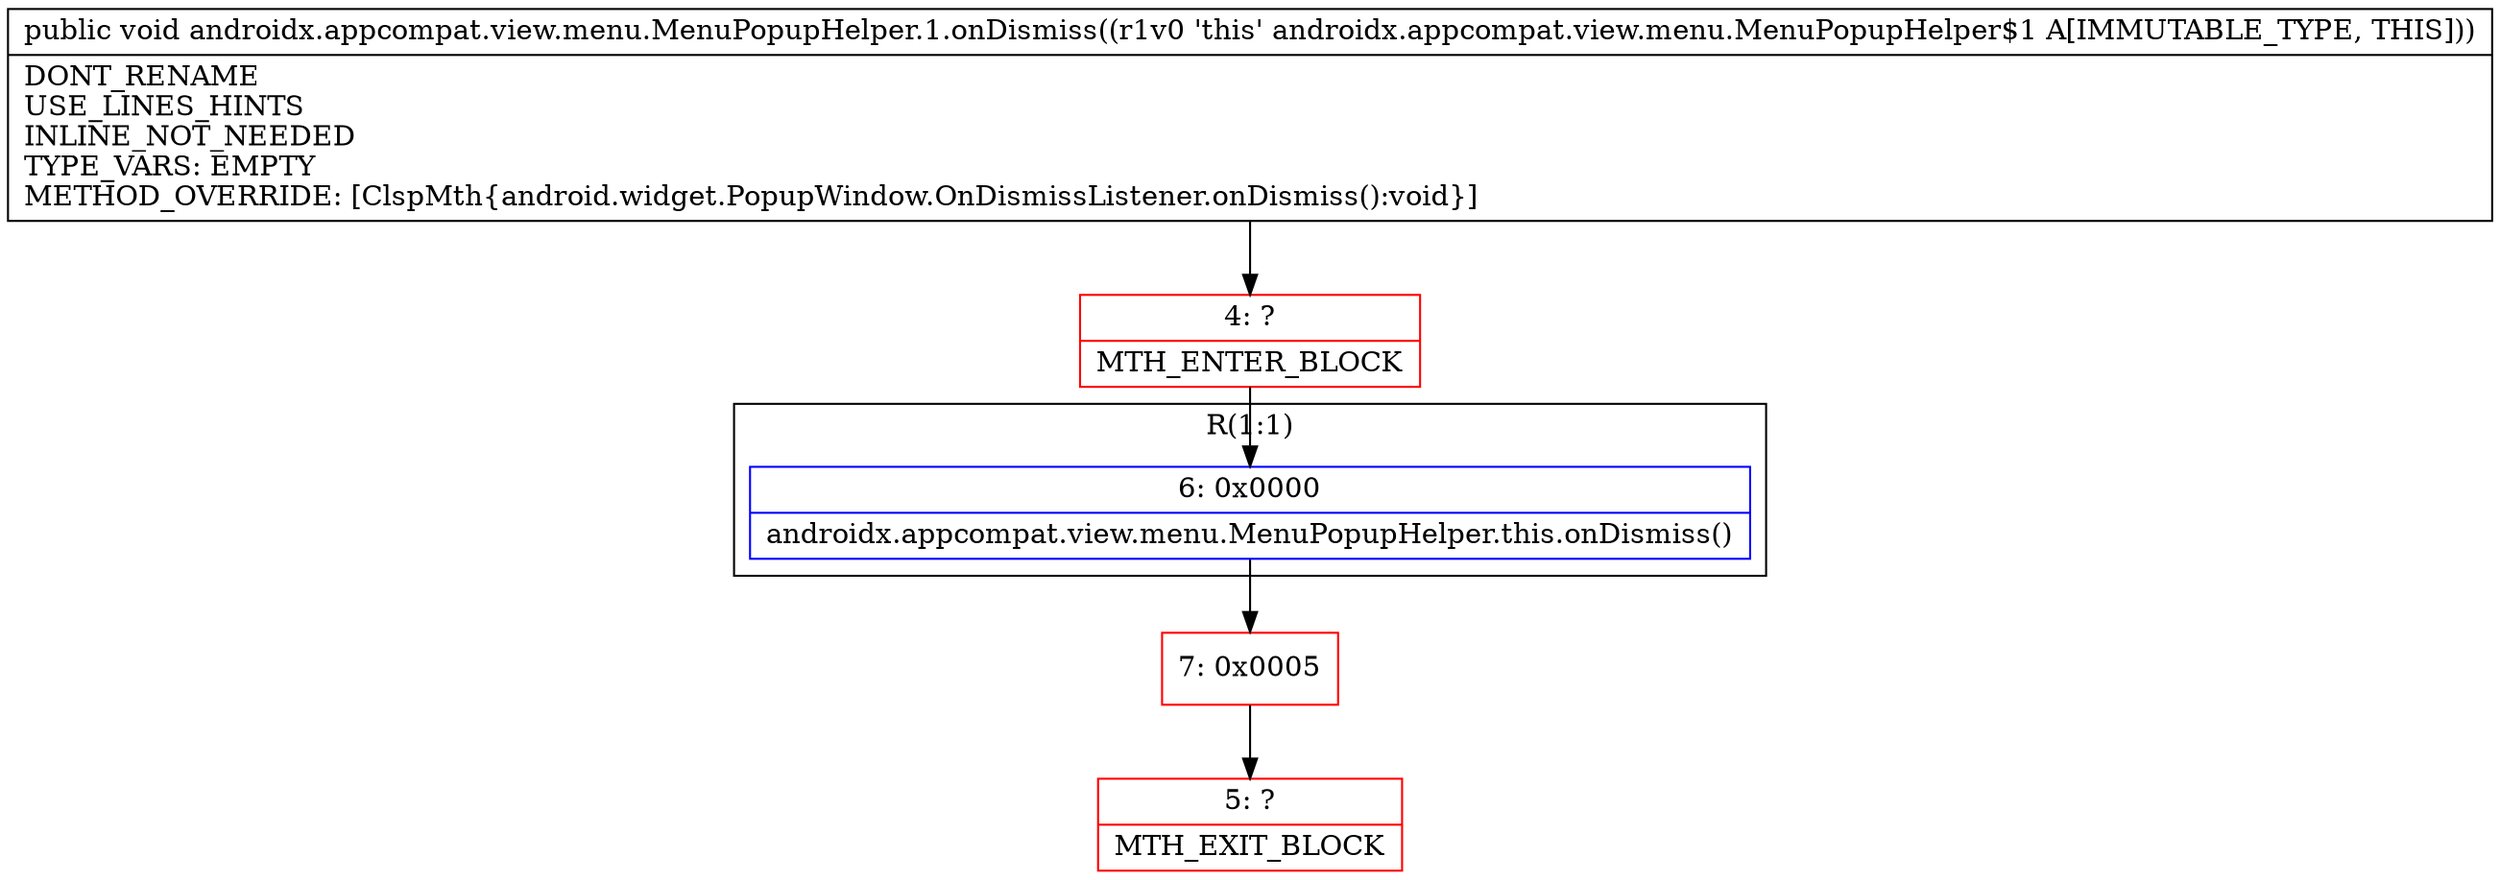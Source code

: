 digraph "CFG forandroidx.appcompat.view.menu.MenuPopupHelper.1.onDismiss()V" {
subgraph cluster_Region_1442964897 {
label = "R(1:1)";
node [shape=record,color=blue];
Node_6 [shape=record,label="{6\:\ 0x0000|androidx.appcompat.view.menu.MenuPopupHelper.this.onDismiss()\l}"];
}
Node_4 [shape=record,color=red,label="{4\:\ ?|MTH_ENTER_BLOCK\l}"];
Node_7 [shape=record,color=red,label="{7\:\ 0x0005}"];
Node_5 [shape=record,color=red,label="{5\:\ ?|MTH_EXIT_BLOCK\l}"];
MethodNode[shape=record,label="{public void androidx.appcompat.view.menu.MenuPopupHelper.1.onDismiss((r1v0 'this' androidx.appcompat.view.menu.MenuPopupHelper$1 A[IMMUTABLE_TYPE, THIS]))  | DONT_RENAME\lUSE_LINES_HINTS\lINLINE_NOT_NEEDED\lTYPE_VARS: EMPTY\lMETHOD_OVERRIDE: [ClspMth\{android.widget.PopupWindow.OnDismissListener.onDismiss():void\}]\l}"];
MethodNode -> Node_4;Node_6 -> Node_7;
Node_4 -> Node_6;
Node_7 -> Node_5;
}

